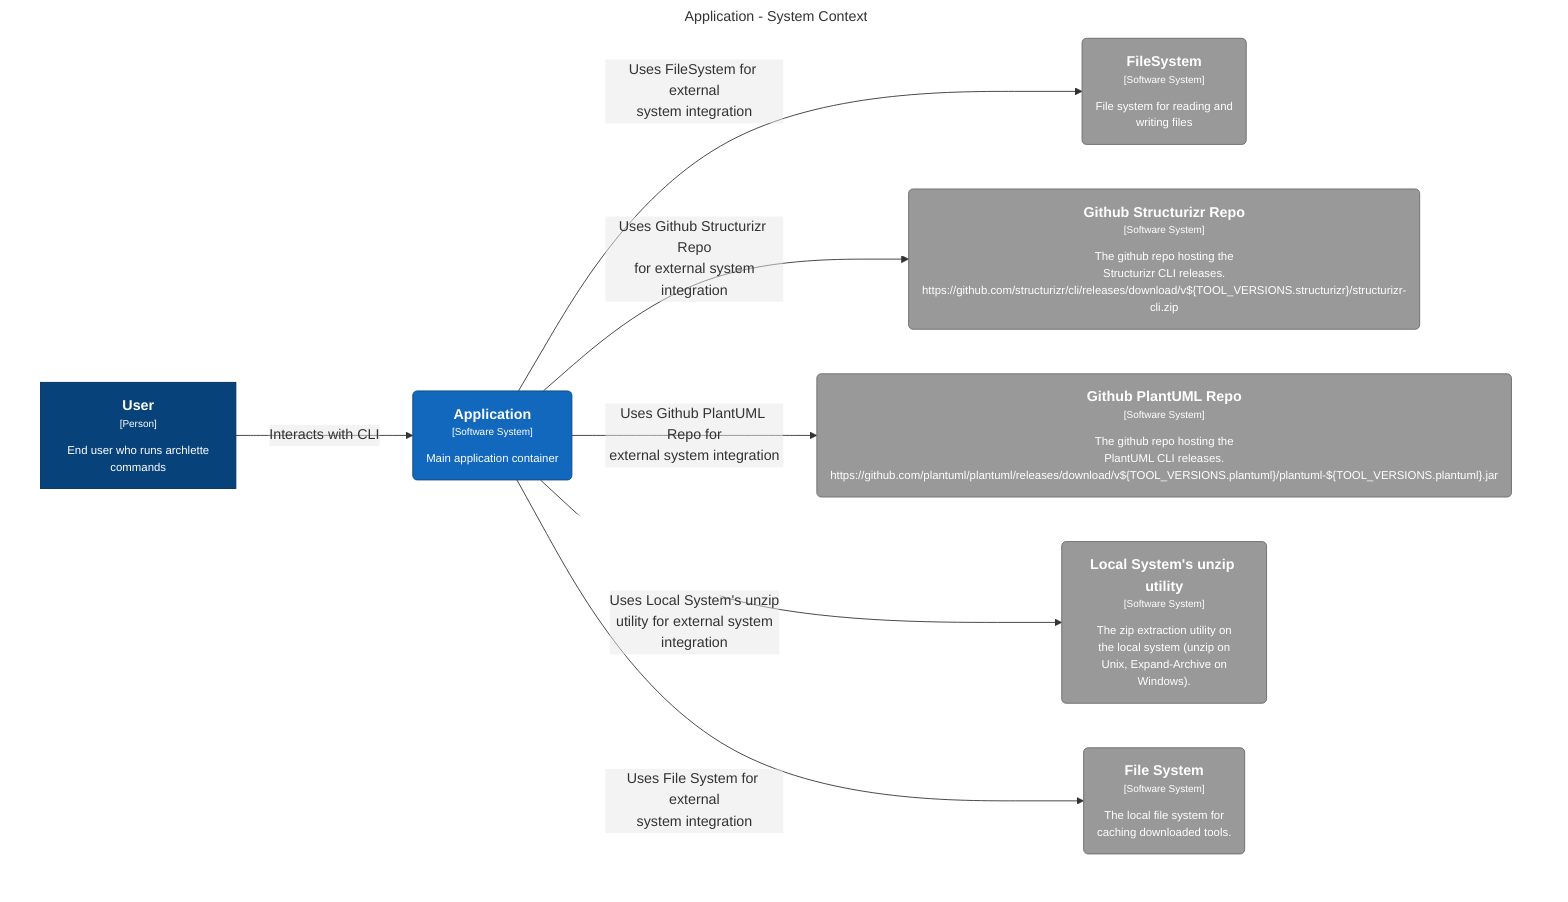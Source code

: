 graph TB
  linkStyle default fill:#ffffff

  subgraph diagram ["Application - System Context"]
    style diagram fill:#ffffff,stroke:#ffffff

    1["<div style='font-weight: bold'>User</div><div style='font-size: 70%; margin-top: 0px'>[Person]</div><div style='font-size: 80%; margin-top:10px'>End user who runs archlette<br />commands</div>"]
    style 1 fill:#08427b,stroke:#052e56,color:#ffffff
    2("<div style='font-weight: bold'>FileSystem</div><div style='font-size: 70%; margin-top: 0px'>[Software System]</div><div style='font-size: 80%; margin-top:10px'>File system for reading and<br />writing files</div>")
    style 2 fill:#999999,stroke:#6b6b6b,color:#ffffff
    3("<div style='font-weight: bold'>Github Structurizr Repo</div><div style='font-size: 70%; margin-top: 0px'>[Software System]</div><div style='font-size: 80%; margin-top:10px'>The github repo hosting the<br />Structurizr CLI releases.<br />https://github.com/structurizr/cli/releases/download/v${TOOL_VERSIONS.structurizr}/structurizr-cli.zip</div>")
    style 3 fill:#999999,stroke:#6b6b6b,color:#ffffff
    4("<div style='font-weight: bold'>Github PlantUML Repo</div><div style='font-size: 70%; margin-top: 0px'>[Software System]</div><div style='font-size: 80%; margin-top:10px'>The github repo hosting the<br />PlantUML CLI releases.<br />https://github.com/plantuml/plantuml/releases/download/v${TOOL_VERSIONS.plantuml}/plantuml-${TOOL_VERSIONS.plantuml}.jar</div>")
    style 4 fill:#999999,stroke:#6b6b6b,color:#ffffff
    5("<div style='font-weight: bold'>Local System's unzip utility</div><div style='font-size: 70%; margin-top: 0px'>[Software System]</div><div style='font-size: 80%; margin-top:10px'>The zip extraction utility on<br />the local system (unzip on<br />Unix, Expand-Archive on<br />Windows).</div>")
    style 5 fill:#999999,stroke:#6b6b6b,color:#ffffff
    6("<div style='font-weight: bold'>File System</div><div style='font-size: 70%; margin-top: 0px'>[Software System]</div><div style='font-size: 80%; margin-top:10px'>The local file system for<br />caching downloaded tools.</div>")
    style 6 fill:#999999,stroke:#6b6b6b,color:#ffffff
    7("<div style='font-weight: bold'>Application</div><div style='font-size: 70%; margin-top: 0px'>[Software System]</div><div style='font-size: 80%; margin-top:10px'>Main application container</div>")
    style 7 fill:#1168bd,stroke:#0b4884,color:#ffffff

    1-- "<div>Interacts with CLI</div><div style='font-size: 70%'></div>" -->7
    7-- "<div>Uses FileSystem for external<br />system integration</div><div style='font-size: 70%'></div>" -->2
    7-- "<div>Uses Github Structurizr Repo<br />for external system<br />integration</div><div style='font-size: 70%'></div>" -->3
    7-- "<div>Uses Github PlantUML Repo for<br />external system integration</div><div style='font-size: 70%'></div>" -->4
    7-- "<div>Uses Local System's unzip<br />utility for external system<br />integration</div><div style='font-size: 70%'></div>" -->5
    7-- "<div>Uses File System for external<br />system integration</div><div style='font-size: 70%'></div>" -->6
  end